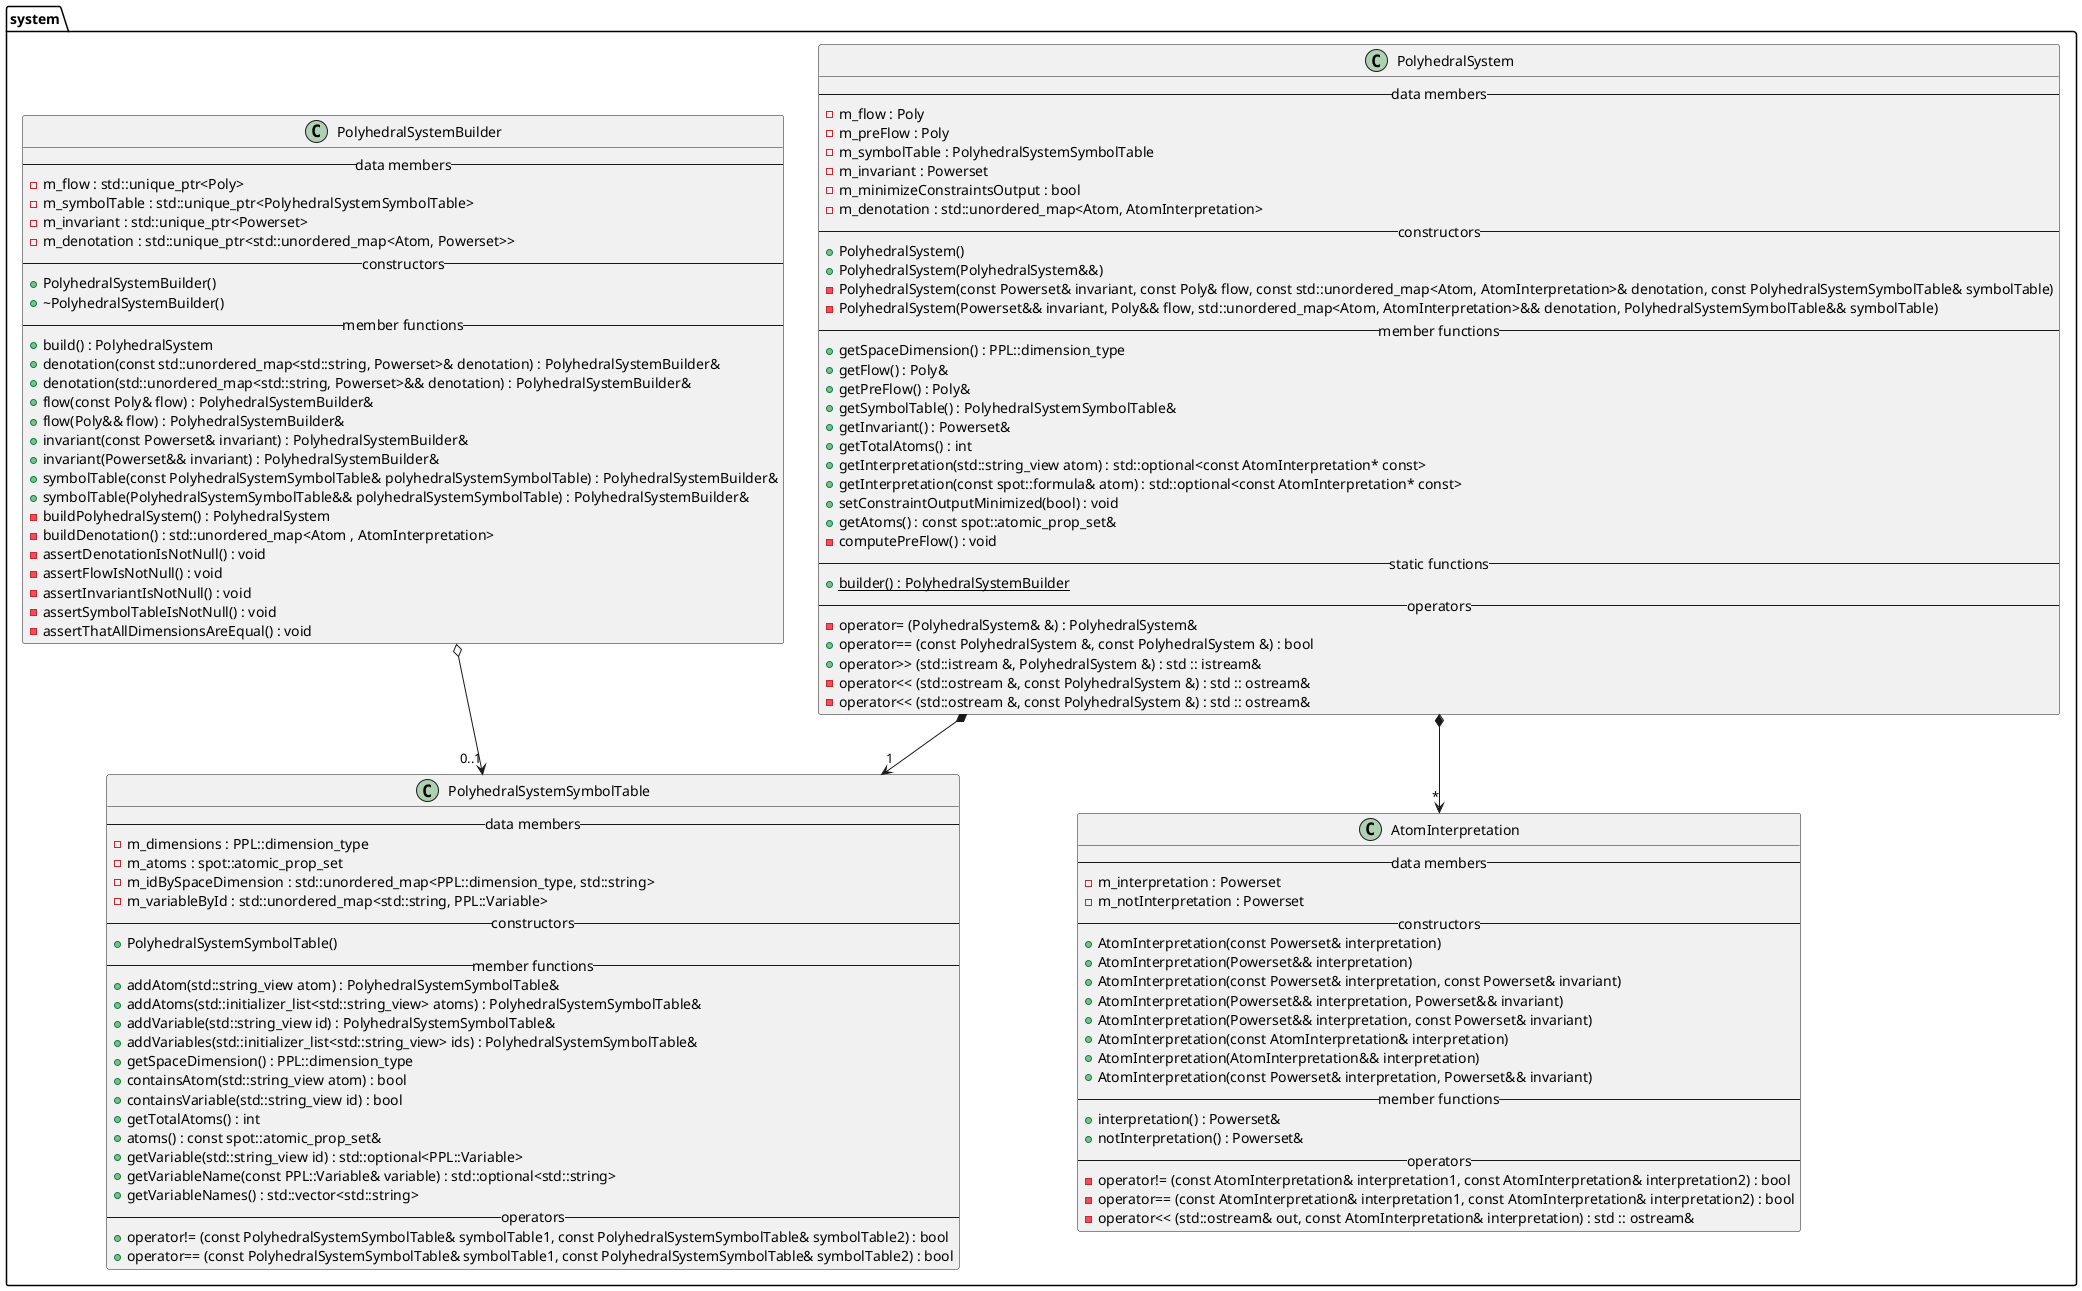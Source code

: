 @startuml
package system {
    class AtomInterpretation {
        --data members--
        -m_interpretation : Powerset
        -m_notInterpretation : Powerset
        --constructors--
        +AtomInterpretation(const Powerset& interpretation)
        +AtomInterpretation(Powerset&& interpretation)
        +AtomInterpretation(const Powerset& interpretation, const Powerset& invariant)
        +AtomInterpretation(Powerset&& interpretation, Powerset&& invariant)
        +AtomInterpretation(Powerset&& interpretation, const Powerset& invariant)
        +AtomInterpretation(const AtomInterpretation& interpretation)
        +AtomInterpretation(AtomInterpretation&& interpretation)
        +AtomInterpretation(const Powerset& interpretation, Powerset&& invariant)
        --member functions--
        +interpretation() : Powerset&
        +notInterpretation() : Powerset&
        --operators--
        -operator!= (const AtomInterpretation& interpretation1, const AtomInterpretation& interpretation2) : bool
        -operator== (const AtomInterpretation& interpretation1, const AtomInterpretation& interpretation2) : bool
        -operator<< (std::ostream& out, const AtomInterpretation& interpretation) : std :: ostream&
    }

    class PolyhedralSystem {
        --data members--
        -m_flow : Poly
        -m_preFlow : Poly
        -m_symbolTable : PolyhedralSystemSymbolTable
        -m_invariant : Powerset
        -m_minimizeConstraintsOutput : bool
        -m_denotation : std::unordered_map<Atom, AtomInterpretation>
        --constructors--
        +PolyhedralSystem()
        +PolyhedralSystem(PolyhedralSystem&&)
        -PolyhedralSystem(const Powerset& invariant, const Poly& flow, const std::unordered_map<Atom, AtomInterpretation>& denotation, const PolyhedralSystemSymbolTable& symbolTable)
        -PolyhedralSystem(Powerset&& invariant, Poly&& flow, std::unordered_map<Atom, AtomInterpretation>&& denotation, PolyhedralSystemSymbolTable&& symbolTable)
        --member functions--
        +getSpaceDimension() : PPL::dimension_type
        +getFlow() : Poly&
        +getPreFlow() : Poly&
        +getSymbolTable() : PolyhedralSystemSymbolTable&
        +getInvariant() : Powerset&
        +getTotalAtoms() : int
        +getInterpretation(std::string_view atom) : std::optional<const AtomInterpretation* const>
        +getInterpretation(const spot::formula& atom) : std::optional<const AtomInterpretation* const>
        +setConstraintOutputMinimized(bool) : void
        +getAtoms() : const spot::atomic_prop_set&
        -computePreFlow() : void
        --static functions--
        +{static} builder() : PolyhedralSystemBuilder
        --operators--
        -operator= (PolyhedralSystem& &) : PolyhedralSystem&
        +operator== (const PolyhedralSystem &, const PolyhedralSystem &) : bool
        +operator>> (std::istream &, PolyhedralSystem &) : std :: istream&
        -operator<< (std::ostream &, const PolyhedralSystem &) : std :: ostream&
        -operator<< (std::ostream &, const PolyhedralSystem &) : std :: ostream&
    }

    class PolyhedralSystemBuilder {
        --data members--
        -m_flow : std::unique_ptr<Poly>
        -m_symbolTable : std::unique_ptr<PolyhedralSystemSymbolTable>
        -m_invariant : std::unique_ptr<Powerset>
        -m_denotation : std::unique_ptr<std::unordered_map<Atom, Powerset>>
        --constructors--
        +PolyhedralSystemBuilder()
        +~PolyhedralSystemBuilder()
        --member functions--
        +build() : PolyhedralSystem
        +denotation(const std::unordered_map<std::string, Powerset>& denotation) : PolyhedralSystemBuilder&
        +denotation(std::unordered_map<std::string, Powerset>&& denotation) : PolyhedralSystemBuilder&
        +flow(const Poly& flow) : PolyhedralSystemBuilder&
        +flow(Poly&& flow) : PolyhedralSystemBuilder&
        +invariant(const Powerset& invariant) : PolyhedralSystemBuilder&
        +invariant(Powerset&& invariant) : PolyhedralSystemBuilder&
        +symbolTable(const PolyhedralSystemSymbolTable& polyhedralSystemSymbolTable) : PolyhedralSystemBuilder&
        +symbolTable(PolyhedralSystemSymbolTable&& polyhedralSystemSymbolTable) : PolyhedralSystemBuilder&
        -buildPolyhedralSystem() : PolyhedralSystem
        -buildDenotation() : std::unordered_map<Atom , AtomInterpretation>
        -assertDenotationIsNotNull() : void
        -assertFlowIsNotNull() : void
        -assertInvariantIsNotNull() : void
        -assertSymbolTableIsNotNull() : void
        -assertThatAllDimensionsAreEqual() : void
    }

    class PolyhedralSystemSymbolTable {
        --data members--
        -m_dimensions : PPL::dimension_type
        -m_atoms : spot::atomic_prop_set
        -m_idBySpaceDimension : std::unordered_map<PPL::dimension_type, std::string>
        -m_variableById : std::unordered_map<std::string, PPL::Variable>
        --constructors--
        +PolyhedralSystemSymbolTable()
        --member functions--
        +addAtom(std::string_view atom) : PolyhedralSystemSymbolTable&
        +addAtoms(std::initializer_list<std::string_view> atoms) : PolyhedralSystemSymbolTable&
        +addVariable(std::string_view id) : PolyhedralSystemSymbolTable&
        +addVariables(std::initializer_list<std::string_view> ids) : PolyhedralSystemSymbolTable&
        +getSpaceDimension() : PPL::dimension_type
        +containsAtom(std::string_view atom) : bool
        +containsVariable(std::string_view id) : bool
        +getTotalAtoms() : int
        +atoms() : const spot::atomic_prop_set&
        +getVariable(std::string_view id) : std::optional<PPL::Variable>
        +getVariableName(const PPL::Variable& variable) : std::optional<std::string>
        +getVariableNames() : std::vector<std::string>
        --operators--
        +operator!= (const PolyhedralSystemSymbolTable& symbolTable1, const PolyhedralSystemSymbolTable& symbolTable2) : bool
        +operator== (const PolyhedralSystemSymbolTable& symbolTable1, const PolyhedralSystemSymbolTable& symbolTable2) : bool
    }

    PolyhedralSystem *-->"*" AtomInterpretation
    PolyhedralSystem *-->"1" PolyhedralSystemSymbolTable
    PolyhedralSystemBuilder o-->"0..1" PolyhedralSystemSymbolTable
}
@enduml
